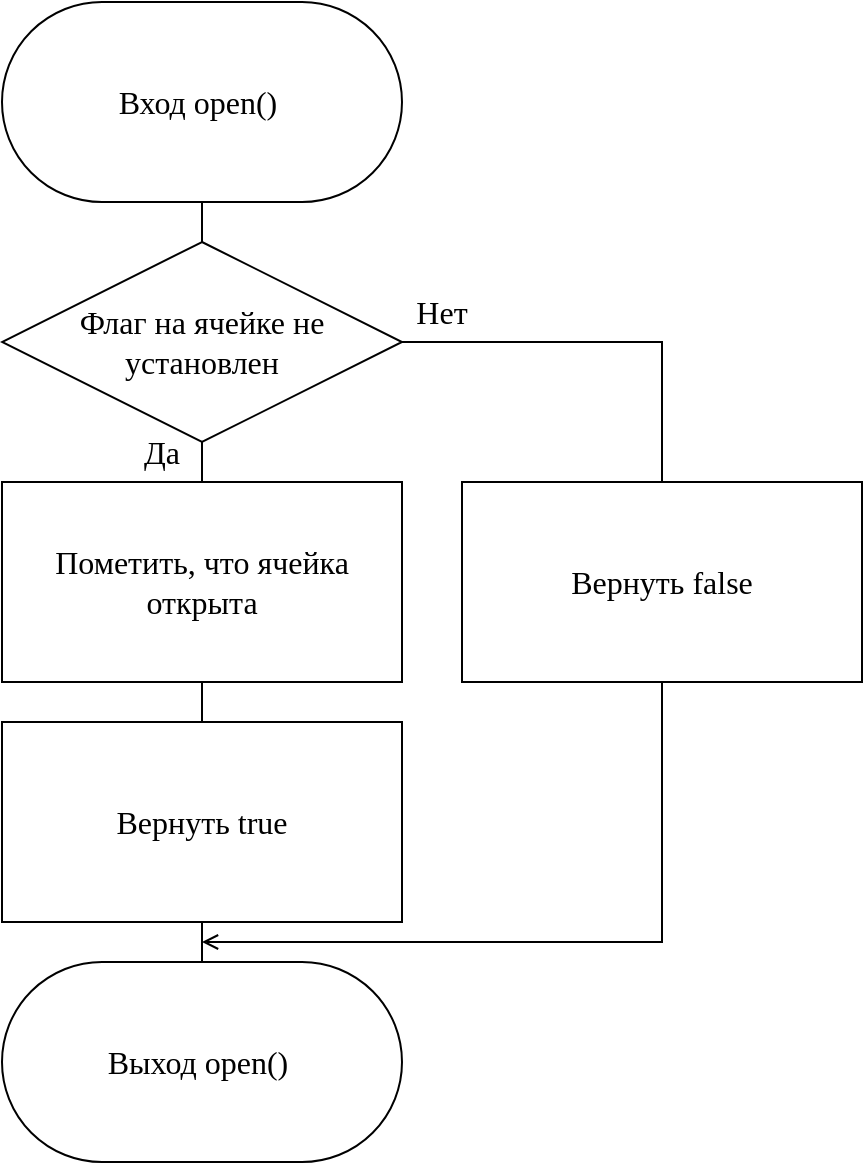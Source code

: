 <mxfile version="22.0.3" type="device">
  <diagram id="bekAUBVOrK7hu-xjGTDG" name="Страница — 3">
    <mxGraphModel dx="1036" dy="614" grid="1" gridSize="10" guides="1" tooltips="1" connect="1" arrows="1" fold="1" page="1" pageScale="1" pageWidth="827" pageHeight="1169" math="0" shadow="0">
      <root>
        <mxCell id="0" />
        <mxCell id="1" parent="0" />
        <mxCell id="WFR-Vjg9maMEg_Zy6Ejp-21" style="edgeStyle=orthogonalEdgeStyle;rounded=0;orthogonalLoop=1;jettySize=auto;html=1;exitX=0.5;exitY=1;exitDx=0;exitDy=0;entryX=0.5;entryY=0;entryDx=0;entryDy=0;endArrow=none;endFill=0;" parent="1" source="WFR-Vjg9maMEg_Zy6Ejp-2" edge="1">
          <mxGeometry relative="1" as="geometry">
            <mxPoint x="380" y="150" as="targetPoint" />
          </mxGeometry>
        </mxCell>
        <mxCell id="WFR-Vjg9maMEg_Zy6Ejp-2" value="&lt;font face=&quot;Times New Roman&quot; style=&quot;font-size: 16px;&quot;&gt;Вход open()&amp;nbsp;&lt;/font&gt;" style="rounded=1;whiteSpace=wrap;html=1;arcSize=50;" parent="1" vertex="1">
          <mxGeometry x="280" y="30" width="200" height="100" as="geometry" />
        </mxCell>
        <mxCell id="WFR-Vjg9maMEg_Zy6Ejp-3" value="&lt;font face=&quot;Times New Roman&quot; style=&quot;font-size: 16px;&quot;&gt;Выход open()&amp;nbsp;&lt;/font&gt;" style="rounded=1;whiteSpace=wrap;html=1;arcSize=50;" parent="1" vertex="1">
          <mxGeometry x="280" y="510" width="200" height="100" as="geometry" />
        </mxCell>
        <mxCell id="1eSOd5HOGY_WjNMjaV9z-4" value="&lt;font style=&quot;font-size: 16px;&quot; face=&quot;Times New Roman&quot;&gt;Да&lt;/font&gt;" style="text;html=1;strokeColor=none;fillColor=none;align=center;verticalAlign=middle;whiteSpace=wrap;rounded=0;" parent="1" vertex="1">
          <mxGeometry x="330" y="240" width="60" height="30" as="geometry" />
        </mxCell>
        <mxCell id="0Ml1UELcBjGqUV5FFfvd-1" style="edgeStyle=orthogonalEdgeStyle;rounded=0;orthogonalLoop=1;jettySize=auto;html=1;exitX=0.5;exitY=1;exitDx=0;exitDy=0;endArrow=none;endFill=0;" parent="1" source="pBDg4ovuCc1jy88IHbDd-1" edge="1">
          <mxGeometry relative="1" as="geometry">
            <mxPoint x="380" y="270" as="targetPoint" />
          </mxGeometry>
        </mxCell>
        <mxCell id="n1-4G7OEjKumUI_ei4Qj-3" style="edgeStyle=orthogonalEdgeStyle;rounded=0;orthogonalLoop=1;jettySize=auto;html=1;exitX=1;exitY=0.5;exitDx=0;exitDy=0;entryX=0.5;entryY=0;entryDx=0;entryDy=0;endArrow=none;endFill=0;" edge="1" parent="1" source="pBDg4ovuCc1jy88IHbDd-1" target="n1-4G7OEjKumUI_ei4Qj-2">
          <mxGeometry relative="1" as="geometry" />
        </mxCell>
        <mxCell id="pBDg4ovuCc1jy88IHbDd-1" value="&lt;font face=&quot;Times New Roman&quot;&gt;&lt;span style=&quot;font-size: 16px;&quot;&gt;Флаг на ячейке не&lt;br&gt;установлен&lt;/span&gt;&lt;/font&gt;" style="rhombus;whiteSpace=wrap;html=1;" parent="1" vertex="1">
          <mxGeometry x="280" y="150" width="200" height="100" as="geometry" />
        </mxCell>
        <mxCell id="0Ml1UELcBjGqUV5FFfvd-12" style="edgeStyle=orthogonalEdgeStyle;rounded=0;orthogonalLoop=1;jettySize=auto;html=1;exitX=0.5;exitY=1;exitDx=0;exitDy=0;entryX=0.5;entryY=0;entryDx=0;entryDy=0;endArrow=none;endFill=0;" parent="1" source="0Ml1UELcBjGqUV5FFfvd-2" edge="1">
          <mxGeometry relative="1" as="geometry">
            <mxPoint x="380" y="510" as="targetPoint" />
          </mxGeometry>
        </mxCell>
        <mxCell id="0Ml1UELcBjGqUV5FFfvd-2" value="&lt;font style=&quot;font-size: 16px;&quot;&gt;Вернуть true&lt;/font&gt;" style="rounded=0;whiteSpace=wrap;html=1;fontSize=14;fontFamily=Times New Roman;" parent="1" vertex="1">
          <mxGeometry x="280" y="390" width="200" height="100" as="geometry" />
        </mxCell>
        <mxCell id="0Ml1UELcBjGqUV5FFfvd-7" style="edgeStyle=orthogonalEdgeStyle;rounded=0;orthogonalLoop=1;jettySize=auto;html=1;exitX=0.5;exitY=1;exitDx=0;exitDy=0;entryX=0.5;entryY=0;entryDx=0;entryDy=0;endArrow=none;endFill=0;" parent="1" target="0Ml1UELcBjGqUV5FFfvd-2" edge="1">
          <mxGeometry relative="1" as="geometry">
            <mxPoint x="380" y="370" as="sourcePoint" />
          </mxGeometry>
        </mxCell>
        <mxCell id="n1-4G7OEjKumUI_ei4Qj-1" value="&lt;span style=&quot;font-size: 16px;&quot;&gt;Пометить, что ячейка открыта&lt;/span&gt;" style="rounded=0;whiteSpace=wrap;html=1;fontSize=14;fontFamily=Times New Roman;" vertex="1" parent="1">
          <mxGeometry x="280" y="270" width="200" height="100" as="geometry" />
        </mxCell>
        <mxCell id="n1-4G7OEjKumUI_ei4Qj-5" style="edgeStyle=orthogonalEdgeStyle;rounded=0;orthogonalLoop=1;jettySize=auto;html=1;exitX=0.5;exitY=1;exitDx=0;exitDy=0;endArrow=open;endFill=0;" edge="1" parent="1" source="n1-4G7OEjKumUI_ei4Qj-2">
          <mxGeometry relative="1" as="geometry">
            <mxPoint x="380" y="500" as="targetPoint" />
            <Array as="points">
              <mxPoint x="610" y="500" />
            </Array>
          </mxGeometry>
        </mxCell>
        <mxCell id="n1-4G7OEjKumUI_ei4Qj-2" value="&lt;span style=&quot;font-size: 16px;&quot;&gt;Вернуть false&lt;/span&gt;" style="rounded=0;whiteSpace=wrap;html=1;fontSize=14;fontFamily=Times New Roman;" vertex="1" parent="1">
          <mxGeometry x="510" y="270" width="200" height="100" as="geometry" />
        </mxCell>
        <mxCell id="n1-4G7OEjKumUI_ei4Qj-4" value="&lt;font face=&quot;Times New Roman&quot;&gt;&lt;span style=&quot;font-size: 16px;&quot;&gt;Нет&lt;/span&gt;&lt;/font&gt;" style="text;html=1;strokeColor=none;fillColor=none;align=center;verticalAlign=middle;whiteSpace=wrap;rounded=0;" vertex="1" parent="1">
          <mxGeometry x="470" y="170" width="60" height="30" as="geometry" />
        </mxCell>
      </root>
    </mxGraphModel>
  </diagram>
</mxfile>
